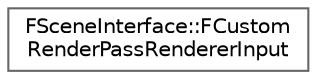 digraph "Graphical Class Hierarchy"
{
 // INTERACTIVE_SVG=YES
 // LATEX_PDF_SIZE
  bgcolor="transparent";
  edge [fontname=Helvetica,fontsize=10,labelfontname=Helvetica,labelfontsize=10];
  node [fontname=Helvetica,fontsize=10,shape=box,height=0.2,width=0.4];
  rankdir="LR";
  Node0 [id="Node000000",label="FSceneInterface::FCustom\lRenderPassRendererInput",height=0.2,width=0.4,color="grey40", fillcolor="white", style="filled",URL="$d4/d51/structFSceneInterface_1_1FCustomRenderPassRendererInput.html",tooltip="Contains settings used to construct scene view for custom render pass during the renderer constructio..."];
}
